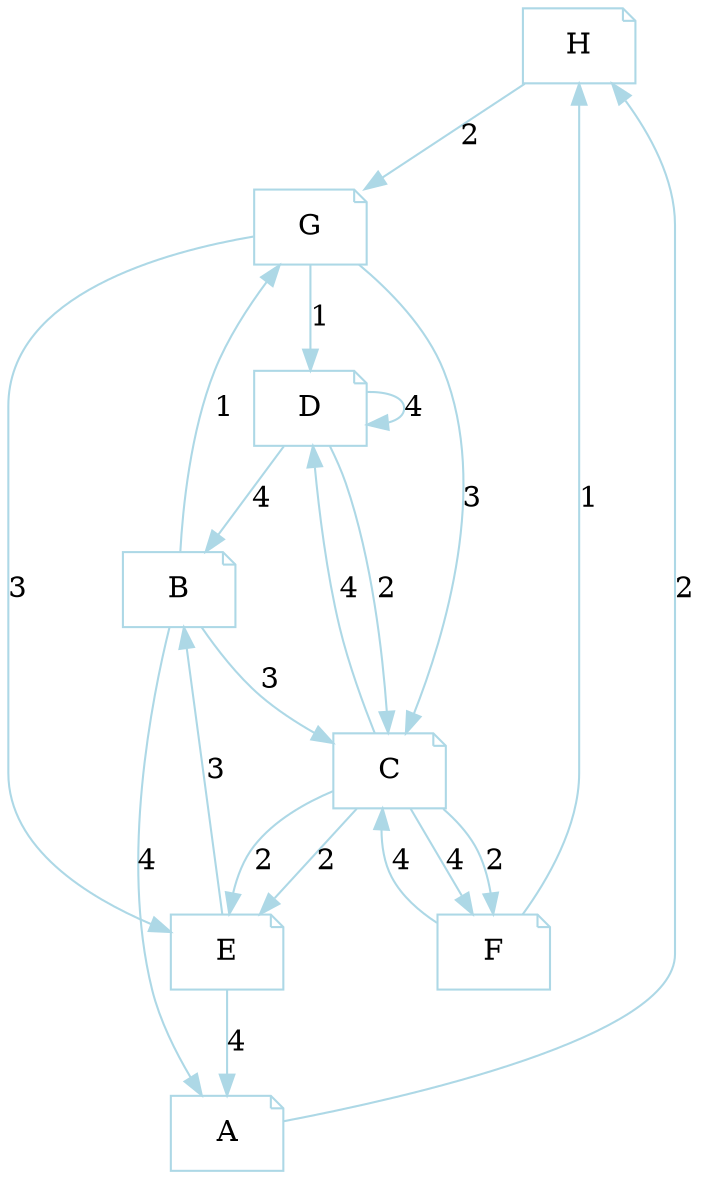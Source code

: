 digraph AnalysisResult {
node [color=lightblue, style="", shape=note];
H -> G [label=2, color=lightblue];
D -> B [label=4, color=lightblue];
C -> E [label=2, color=lightblue];
F -> C [label=4, color=lightblue];
C -> D [label=4, color=lightblue];
G -> E [label=3, color=lightblue];
E -> A [label=4, color=lightblue];
A -> H [label=2, color=lightblue];
G -> C [label=3, color=lightblue];
D -> D [label=4, color=lightblue];
B -> C [label=3, color=lightblue];
C -> F [label=4, color=lightblue];
B -> A [label=4, color=lightblue];
C -> F [label=2, color=lightblue];
F -> H [label=1, color=lightblue];
B -> G [label=1, color=lightblue];
D -> C [label=2, color=lightblue];
G -> D [label=1, color=lightblue];
E -> B [label=3, color=lightblue];
C -> E [label=2, color=lightblue];
}
